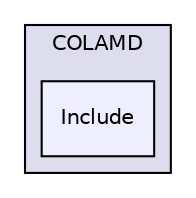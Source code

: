 digraph "libs/SuiteSparse/COLAMD/Include" {
  compound=true
  node [ fontsize="10", fontname="Helvetica"];
  edge [ labelfontsize="10", labelfontname="Helvetica"];
  subgraph clusterdir_265ba06133edbcca18c37a2dab9ff575 {
    graph [ bgcolor="#ddddee", pencolor="black", label="COLAMD" fontname="Helvetica", fontsize="10", URL="dir_265ba06133edbcca18c37a2dab9ff575.html"]
  dir_63f7df52322523f7299e11619588b163 [shape=box, label="Include", style="filled", fillcolor="#eeeeff", pencolor="black", URL="dir_63f7df52322523f7299e11619588b163.html"];
  }
}
